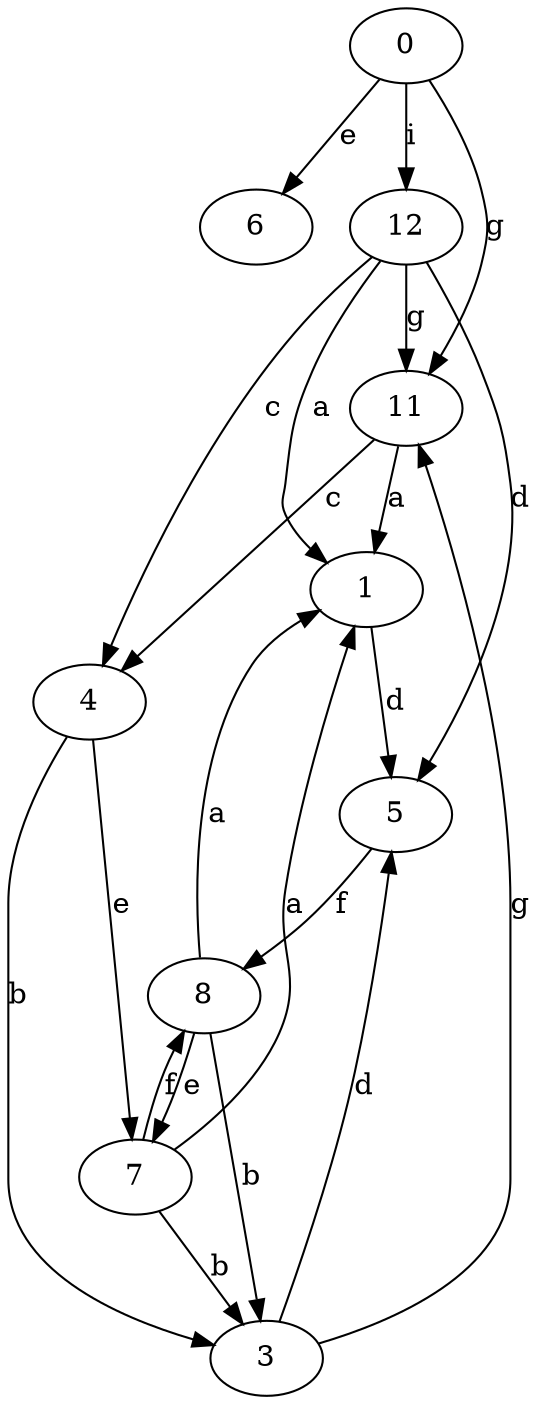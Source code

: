 strict digraph  {
0;
1;
3;
4;
5;
6;
7;
8;
11;
12;
0 -> 6  [label=e];
0 -> 11  [label=g];
0 -> 12  [label=i];
1 -> 5  [label=d];
3 -> 5  [label=d];
3 -> 11  [label=g];
4 -> 3  [label=b];
4 -> 7  [label=e];
5 -> 8  [label=f];
7 -> 1  [label=a];
7 -> 3  [label=b];
7 -> 8  [label=f];
8 -> 1  [label=a];
8 -> 3  [label=b];
8 -> 7  [label=e];
11 -> 1  [label=a];
11 -> 4  [label=c];
12 -> 1  [label=a];
12 -> 4  [label=c];
12 -> 5  [label=d];
12 -> 11  [label=g];
}
